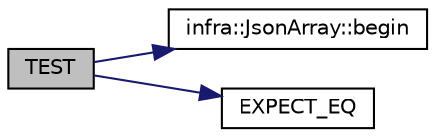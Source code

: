 digraph "TEST"
{
 // INTERACTIVE_SVG=YES
  edge [fontname="Helvetica",fontsize="10",labelfontname="Helvetica",labelfontsize="10"];
  node [fontname="Helvetica",fontsize="10",shape=record];
  rankdir="LR";
  Node141 [label="TEST",height=0.2,width=0.4,color="black", fillcolor="grey75", style="filled", fontcolor="black"];
  Node141 -> Node142 [color="midnightblue",fontsize="10",style="solid",fontname="Helvetica"];
  Node142 [label="infra::JsonArray::begin",height=0.2,width=0.4,color="black", fillcolor="white", style="filled",URL="$d4/d83/classinfra_1_1_json_array.html#a9b73be811ca6ba38a72e5b47c613fa4d"];
  Node141 -> Node143 [color="midnightblue",fontsize="10",style="solid",fontname="Helvetica"];
  Node143 [label="EXPECT_EQ",height=0.2,width=0.4,color="black", fillcolor="white", style="filled",URL="$d6/def/_test_json_8cpp.html#a82745227e2f0a8edbb4ae630d88a8e86"];
}
